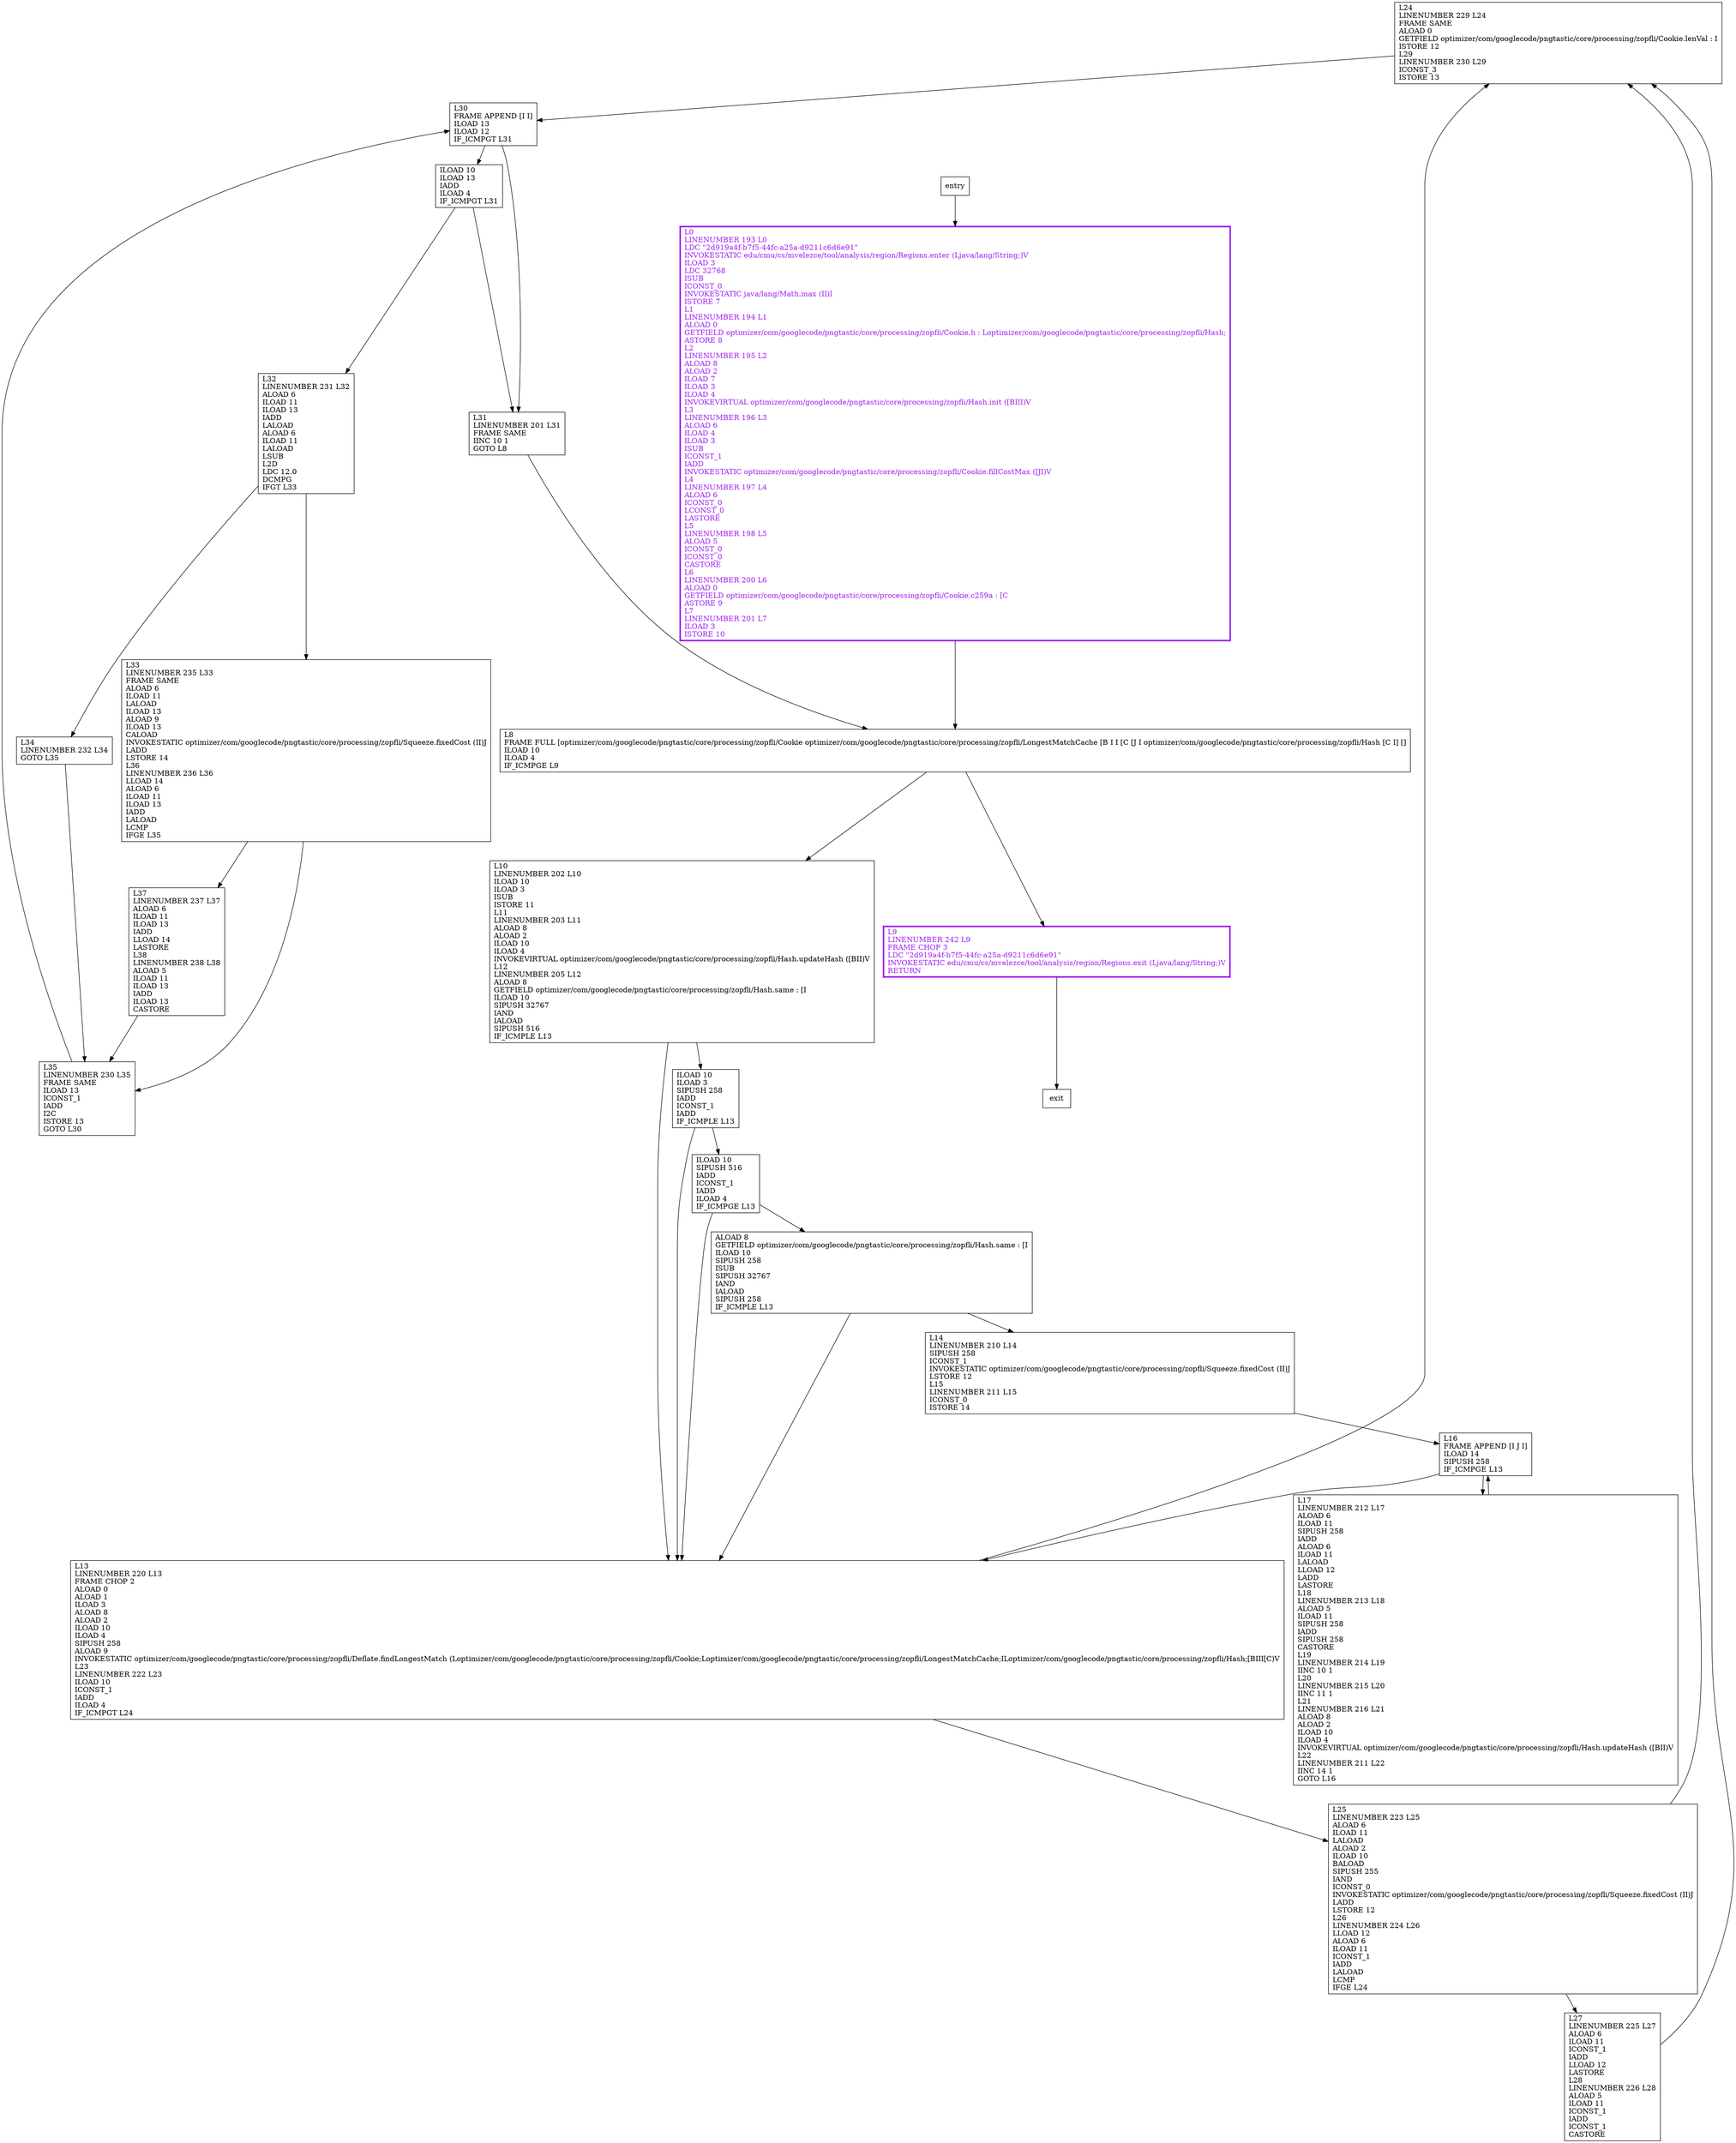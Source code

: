 digraph bestFixedLengths {
node [shape=record];
1042273835 [label="L24\lLINENUMBER 229 L24\lFRAME SAME\lALOAD 0\lGETFIELD optimizer/com/googlecode/pngtastic/core/processing/zopfli/Cookie.lenVal : I\lISTORE 12\lL29\lLINENUMBER 230 L29\lICONST_3\lISTORE 13\l"];
397639322 [label="L10\lLINENUMBER 202 L10\lILOAD 10\lILOAD 3\lISUB\lISTORE 11\lL11\lLINENUMBER 203 L11\lALOAD 8\lALOAD 2\lILOAD 10\lILOAD 4\lINVOKEVIRTUAL optimizer/com/googlecode/pngtastic/core/processing/zopfli/Hash.updateHash ([BII)V\lL12\lLINENUMBER 205 L12\lALOAD 8\lGETFIELD optimizer/com/googlecode/pngtastic/core/processing/zopfli/Hash.same : [I\lILOAD 10\lSIPUSH 32767\lIAND\lIALOAD\lSIPUSH 516\lIF_ICMPLE L13\l"];
219594319 [label="L9\lLINENUMBER 242 L9\lFRAME CHOP 3\lLDC \"2d919a4f-b7f5-44fc-a25a-d9211c6d6e91\"\lINVOKESTATIC edu/cmu/cs/mvelezce/tool/analysis/region/Regions.exit (Ljava/lang/String;)V\lRETURN\l"];
621449265 [label="ALOAD 8\lGETFIELD optimizer/com/googlecode/pngtastic/core/processing/zopfli/Hash.same : [I\lILOAD 10\lSIPUSH 258\lISUB\lSIPUSH 32767\lIAND\lIALOAD\lSIPUSH 258\lIF_ICMPLE L13\l"];
700546109 [label="ILOAD 10\lSIPUSH 516\lIADD\lICONST_1\lIADD\lILOAD 4\lIF_ICMPGE L13\l"];
1679022055 [label="L0\lLINENUMBER 193 L0\lLDC \"2d919a4f-b7f5-44fc-a25a-d9211c6d6e91\"\lINVOKESTATIC edu/cmu/cs/mvelezce/tool/analysis/region/Regions.enter (Ljava/lang/String;)V\lILOAD 3\lLDC 32768\lISUB\lICONST_0\lINVOKESTATIC java/lang/Math.max (II)I\lISTORE 7\lL1\lLINENUMBER 194 L1\lALOAD 0\lGETFIELD optimizer/com/googlecode/pngtastic/core/processing/zopfli/Cookie.h : Loptimizer/com/googlecode/pngtastic/core/processing/zopfli/Hash;\lASTORE 8\lL2\lLINENUMBER 195 L2\lALOAD 8\lALOAD 2\lILOAD 7\lILOAD 3\lILOAD 4\lINVOKEVIRTUAL optimizer/com/googlecode/pngtastic/core/processing/zopfli/Hash.init ([BIII)V\lL3\lLINENUMBER 196 L3\lALOAD 6\lILOAD 4\lILOAD 3\lISUB\lICONST_1\lIADD\lINVOKESTATIC optimizer/com/googlecode/pngtastic/core/processing/zopfli/Cookie.fillCostMax ([JI)V\lL4\lLINENUMBER 197 L4\lALOAD 6\lICONST_0\lLCONST_0\lLASTORE\lL5\lLINENUMBER 198 L5\lALOAD 5\lICONST_0\lICONST_0\lCASTORE\lL6\lLINENUMBER 200 L6\lALOAD 0\lGETFIELD optimizer/com/googlecode/pngtastic/core/processing/zopfli/Cookie.c259a : [C\lASTORE 9\lL7\lLINENUMBER 201 L7\lILOAD 3\lISTORE 10\l"];
1899280551 [label="L33\lLINENUMBER 235 L33\lFRAME SAME\lALOAD 6\lILOAD 11\lLALOAD\lILOAD 13\lALOAD 9\lILOAD 13\lCALOAD\lINVOKESTATIC optimizer/com/googlecode/pngtastic/core/processing/zopfli/Squeeze.fixedCost (II)J\lLADD\lLSTORE 14\lL36\lLINENUMBER 236 L36\lLLOAD 14\lALOAD 6\lILOAD 11\lILOAD 13\lIADD\lLALOAD\lLCMP\lIFGE L35\l"];
287136919 [label="ILOAD 10\lILOAD 3\lSIPUSH 258\lIADD\lICONST_1\lIADD\lIF_ICMPLE L13\l"];
1878045132 [label="L37\lLINENUMBER 237 L37\lALOAD 6\lILOAD 11\lILOAD 13\lIADD\lLLOAD 14\lLASTORE\lL38\lLINENUMBER 238 L38\lALOAD 5\lILOAD 11\lILOAD 13\lIADD\lILOAD 13\lCASTORE\l"];
375781972 [label="L14\lLINENUMBER 210 L14\lSIPUSH 258\lICONST_1\lINVOKESTATIC optimizer/com/googlecode/pngtastic/core/processing/zopfli/Squeeze.fixedCost (II)J\lLSTORE 12\lL15\lLINENUMBER 211 L15\lICONST_0\lISTORE 14\l"];
576902869 [label="L34\lLINENUMBER 232 L34\lGOTO L35\l"];
118566118 [label="L25\lLINENUMBER 223 L25\lALOAD 6\lILOAD 11\lLALOAD\lALOAD 2\lILOAD 10\lBALOAD\lSIPUSH 255\lIAND\lICONST_0\lINVOKESTATIC optimizer/com/googlecode/pngtastic/core/processing/zopfli/Squeeze.fixedCost (II)J\lLADD\lLSTORE 12\lL26\lLINENUMBER 224 L26\lLLOAD 12\lALOAD 6\lILOAD 11\lICONST_1\lIADD\lLALOAD\lLCMP\lIFGE L24\l"];
1332038894 [label="L16\lFRAME APPEND [I J I]\lILOAD 14\lSIPUSH 258\lIF_ICMPGE L13\l"];
1808470758 [label="L13\lLINENUMBER 220 L13\lFRAME CHOP 2\lALOAD 0\lALOAD 1\lILOAD 3\lALOAD 8\lALOAD 2\lILOAD 10\lILOAD 4\lSIPUSH 258\lALOAD 9\lINVOKESTATIC optimizer/com/googlecode/pngtastic/core/processing/zopfli/Deflate.findLongestMatch (Loptimizer/com/googlecode/pngtastic/core/processing/zopfli/Cookie;Loptimizer/com/googlecode/pngtastic/core/processing/zopfli/LongestMatchCache;ILoptimizer/com/googlecode/pngtastic/core/processing/zopfli/Hash;[BIII[C)V\lL23\lLINENUMBER 222 L23\lILOAD 10\lICONST_1\lIADD\lILOAD 4\lIF_ICMPGT L24\l"];
1435191618 [label="L27\lLINENUMBER 225 L27\lALOAD 6\lILOAD 11\lICONST_1\lIADD\lLLOAD 12\lLASTORE\lL28\lLINENUMBER 226 L28\lALOAD 5\lILOAD 11\lICONST_1\lIADD\lICONST_1\lCASTORE\l"];
2130329443 [label="L32\lLINENUMBER 231 L32\lALOAD 6\lILOAD 11\lILOAD 13\lIADD\lLALOAD\lALOAD 6\lILOAD 11\lLALOAD\lLSUB\lL2D\lLDC 12.0\lDCMPG\lIFGT L33\l"];
255156436 [label="L8\lFRAME FULL [optimizer/com/googlecode/pngtastic/core/processing/zopfli/Cookie optimizer/com/googlecode/pngtastic/core/processing/zopfli/LongestMatchCache [B I I [C [J I optimizer/com/googlecode/pngtastic/core/processing/zopfli/Hash [C I] []\lILOAD 10\lILOAD 4\lIF_ICMPGE L9\l"];
1835529707 [label="L17\lLINENUMBER 212 L17\lALOAD 6\lILOAD 11\lSIPUSH 258\lIADD\lALOAD 6\lILOAD 11\lLALOAD\lLLOAD 12\lLADD\lLASTORE\lL18\lLINENUMBER 213 L18\lALOAD 5\lILOAD 11\lSIPUSH 258\lIADD\lSIPUSH 258\lCASTORE\lL19\lLINENUMBER 214 L19\lIINC 10 1\lL20\lLINENUMBER 215 L20\lIINC 11 1\lL21\lLINENUMBER 216 L21\lALOAD 8\lALOAD 2\lILOAD 10\lILOAD 4\lINVOKEVIRTUAL optimizer/com/googlecode/pngtastic/core/processing/zopfli/Hash.updateHash ([BII)V\lL22\lLINENUMBER 211 L22\lIINC 14 1\lGOTO L16\l"];
995482901 [label="L30\lFRAME APPEND [I I]\lILOAD 13\lILOAD 12\lIF_ICMPGT L31\l"];
1088327571 [label="L35\lLINENUMBER 230 L35\lFRAME SAME\lILOAD 13\lICONST_1\lIADD\lI2C\lISTORE 13\lGOTO L30\l"];
1879202713 [label="ILOAD 10\lILOAD 13\lIADD\lILOAD 4\lIF_ICMPGT L31\l"];
820804897 [label="L31\lLINENUMBER 201 L31\lFRAME SAME\lIINC 10 1\lGOTO L8\l"];
entry;
exit;
219594319 -> exit;
1679022055 -> 255156436;
1899280551 -> 1088327571;
1899280551 -> 1878045132;
375781972 -> 1332038894;
118566118 -> 1042273835;
118566118 -> 1435191618;
1332038894 -> 1835529707;
1332038894 -> 1808470758;
2130329443 -> 1899280551;
2130329443 -> 576902869;
255156436 -> 397639322;
255156436 -> 219594319;
1835529707 -> 1332038894;
995482901 -> 1879202713;
995482901 -> 820804897;
1088327571 -> 995482901;
1879202713 -> 820804897;
1879202713 -> 2130329443;
1042273835 -> 995482901;
397639322 -> 287136919;
397639322 -> 1808470758;
621449265 -> 375781972;
621449265 -> 1808470758;
700546109 -> 621449265;
700546109 -> 1808470758;
287136919 -> 700546109;
287136919 -> 1808470758;
1878045132 -> 1088327571;
576902869 -> 1088327571;
1808470758 -> 1042273835;
1808470758 -> 118566118;
1435191618 -> 1042273835;
entry -> 1679022055;
820804897 -> 255156436;
219594319[fontcolor="purple", penwidth=3, color="purple"];
1679022055[fontcolor="purple", penwidth=3, color="purple"];
}

